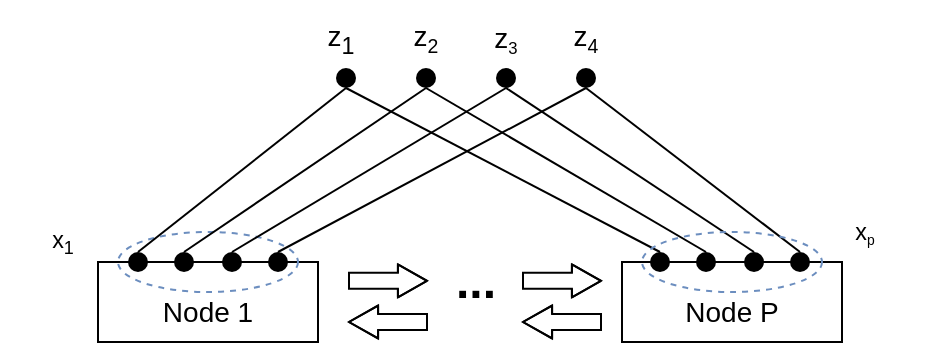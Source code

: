 <mxfile version="20.6.2" type="github"><diagram id="IC9cS1UcrK66ufTz8bY1" name="Page-1"><mxGraphModel dx="886" dy="441" grid="1" gridSize="10" guides="1" tooltips="1" connect="1" arrows="1" fold="1" page="1" pageScale="1" pageWidth="827" pageHeight="1169" math="0" shadow="0"><root><mxCell id="0"/><mxCell id="1" parent="0"/><mxCell id="3HWLPhLwLd42-ci-Btue-1" value="" style="rounded=0;whiteSpace=wrap;html=1;" parent="1" vertex="1"><mxGeometry x="161" y="420" width="110" height="40" as="geometry"/></mxCell><mxCell id="3HWLPhLwLd42-ci-Btue-45" style="edgeStyle=none;rounded=0;orthogonalLoop=1;jettySize=auto;html=1;exitX=0.5;exitY=1;exitDx=0;exitDy=0;fontSize=14;endArrow=none;endFill=0;entryX=0.5;entryY=0;entryDx=0;entryDy=0;" parent="1" source="3HWLPhLwLd42-ci-Btue-6" edge="1" target="dDGIGkVW771tPzU_ZGE0-1"><mxGeometry relative="1" as="geometry"><mxPoint x="335" y="420" as="targetPoint"/></mxGeometry></mxCell><mxCell id="3HWLPhLwLd42-ci-Btue-6" value="" style="shape=ellipse;fillColor=#000000;strokeColor=none;html=1;sketch=0;" parent="1" vertex="1"><mxGeometry x="280" y="323" width="10" height="10" as="geometry"/></mxCell><mxCell id="3HWLPhLwLd42-ci-Btue-11" value="" style="shape=ellipse;fillColor=#000000;strokeColor=none;html=1;sketch=0;" parent="1" vertex="1"><mxGeometry x="320" y="323" width="10" height="10" as="geometry"/></mxCell><mxCell id="3HWLPhLwLd42-ci-Btue-46" style="edgeStyle=none;rounded=0;orthogonalLoop=1;jettySize=auto;html=1;entryX=0.5;entryY=0;entryDx=0;entryDy=0;fontSize=14;endArrow=none;endFill=0;exitX=0.5;exitY=1;exitDx=0;exitDy=0;" parent="1" target="dDGIGkVW771tPzU_ZGE0-3" edge="1" source="3HWLPhLwLd42-ci-Btue-12"><mxGeometry relative="1" as="geometry"><mxPoint x="350" y="330" as="sourcePoint"/></mxGeometry></mxCell><mxCell id="3HWLPhLwLd42-ci-Btue-12" value="" style="shape=ellipse;fillColor=#000000;strokeColor=none;html=1;sketch=0;" parent="1" vertex="1"><mxGeometry x="360" y="323" width="10" height="10" as="geometry"/></mxCell><mxCell id="3HWLPhLwLd42-ci-Btue-13" value="" style="shape=ellipse;fillColor=#000000;strokeColor=none;html=1;sketch=0;" parent="1" vertex="1"><mxGeometry x="400" y="323" width="10" height="10" as="geometry"/></mxCell><mxCell id="3HWLPhLwLd42-ci-Btue-16" value="&lt;font style=&quot;font-size: 14px;&quot;&gt;z&lt;sub style=&quot;&quot;&gt;1&lt;/sub&gt;&lt;/font&gt;" style="text;html=1;strokeColor=none;fillColor=none;align=center;verticalAlign=middle;whiteSpace=wrap;rounded=0;shadow=1;" parent="1" vertex="1"><mxGeometry x="255" y="293" width="55" height="30" as="geometry"/></mxCell><mxCell id="3HWLPhLwLd42-ci-Btue-20" value="&lt;font style=&quot;font-size: 14px;&quot;&gt;z&lt;/font&gt;&lt;font style=&quot;font-size: 11.667px;&quot;&gt;&lt;sub&gt;2&lt;/sub&gt;&lt;/font&gt;" style="text;html=1;strokeColor=none;fillColor=none;align=center;verticalAlign=middle;whiteSpace=wrap;rounded=0;shadow=1;" parent="1" vertex="1"><mxGeometry x="295" y="293" width="60" height="30" as="geometry"/></mxCell><mxCell id="3HWLPhLwLd42-ci-Btue-21" value="&lt;font style=&quot;font-size: 14px;&quot;&gt;z&lt;/font&gt;&lt;font size=&quot;1&quot; style=&quot;&quot;&gt;&lt;sub&gt;3&lt;/sub&gt;&lt;/font&gt;" style="text;html=1;strokeColor=none;fillColor=none;align=center;verticalAlign=middle;whiteSpace=wrap;rounded=0;shadow=1;" parent="1" vertex="1"><mxGeometry x="340" y="293" width="50" height="30" as="geometry"/></mxCell><mxCell id="3HWLPhLwLd42-ci-Btue-22" value="&lt;font style=&quot;font-size: 14px;&quot;&gt;z&lt;/font&gt;&lt;font style=&quot;font-size: 11.667px;&quot;&gt;&lt;sub&gt;4&lt;/sub&gt;&lt;/font&gt;" style="text;html=1;strokeColor=none;fillColor=none;align=center;verticalAlign=middle;whiteSpace=wrap;rounded=0;shadow=1;" parent="1" vertex="1"><mxGeometry x="375" y="293" width="60" height="30" as="geometry"/></mxCell><mxCell id="3HWLPhLwLd42-ci-Btue-26" value="" style="rounded=0;whiteSpace=wrap;html=1;" parent="1" vertex="1"><mxGeometry x="423" y="420" width="110" height="40" as="geometry"/></mxCell><mxCell id="3HWLPhLwLd42-ci-Btue-31" value="&lt;span style=&quot;font-size: 14px;&quot;&gt;Node 1&lt;/span&gt;" style="text;html=1;strokeColor=none;fillColor=none;align=center;verticalAlign=middle;whiteSpace=wrap;rounded=0;shadow=1;" parent="1" vertex="1"><mxGeometry x="186" y="430" width="60" height="30" as="geometry"/></mxCell><mxCell id="3HWLPhLwLd42-ci-Btue-33" value="&lt;span style=&quot;font-size: 14px;&quot;&gt;Node P&lt;/span&gt;" style="text;html=1;strokeColor=none;fillColor=none;align=center;verticalAlign=middle;whiteSpace=wrap;rounded=0;shadow=1;" parent="1" vertex="1"><mxGeometry x="448" y="430" width="60" height="30" as="geometry"/></mxCell><mxCell id="3HWLPhLwLd42-ci-Btue-38" value="" style="shape=ellipse;fillColor=#000000;strokeColor=none;html=1;sketch=0;" parent="1" vertex="1"><mxGeometry x="176" y="415" width="10" height="10" as="geometry"/></mxCell><mxCell id="3HWLPhLwLd42-ci-Btue-39" value="" style="shape=ellipse;fillColor=#000000;strokeColor=none;html=1;sketch=0;" parent="1" vertex="1"><mxGeometry x="199" y="415" width="10" height="10" as="geometry"/></mxCell><mxCell id="3HWLPhLwLd42-ci-Btue-47" style="edgeStyle=none;rounded=0;orthogonalLoop=1;jettySize=auto;html=1;exitX=0.5;exitY=0;exitDx=0;exitDy=0;entryX=0.5;entryY=1;entryDx=0;entryDy=0;fontSize=14;endArrow=none;endFill=0;" parent="1" source="dDGIGkVW771tPzU_ZGE0-4" target="3HWLPhLwLd42-ci-Btue-13" edge="1"><mxGeometry relative="1" as="geometry"/></mxCell><mxCell id="3HWLPhLwLd42-ci-Btue-40" value="" style="shape=ellipse;fillColor=#000000;strokeColor=none;html=1;sketch=0;" parent="1" vertex="1"><mxGeometry x="223" y="415" width="10" height="10" as="geometry"/></mxCell><mxCell id="3HWLPhLwLd42-ci-Btue-41" value="" style="shape=ellipse;fillColor=#000000;strokeColor=none;html=1;sketch=0;" parent="1" vertex="1"><mxGeometry x="246" y="415" width="10" height="10" as="geometry"/></mxCell><mxCell id="3HWLPhLwLd42-ci-Btue-54" value="" style="ellipse;whiteSpace=wrap;html=1;shadow=0;dashed=1;fontSize=14;fillColor=none;strokeColor=#6c8ebf;" parent="1" vertex="1"><mxGeometry x="171" y="405" width="90" height="30" as="geometry"/></mxCell><mxCell id="3HWLPhLwLd42-ci-Btue-58" value="" style="ellipse;whiteSpace=wrap;html=1;shadow=0;dashed=1;fontSize=14;fillColor=none;strokeColor=#6c8ebf;" parent="1" vertex="1"><mxGeometry x="433" y="405" width="90" height="30" as="geometry"/></mxCell><mxCell id="3HWLPhLwLd42-ci-Btue-62" value="&lt;span style=&quot;font-size: 11.667px;&quot;&gt;x&lt;/span&gt;&lt;sub style=&quot;&quot;&gt;&lt;font style=&quot;font-size: 9px;&quot;&gt;1&lt;/font&gt;&lt;/sub&gt;" style="text;html=1;strokeColor=none;fillColor=none;align=center;verticalAlign=middle;whiteSpace=wrap;rounded=0;shadow=1;" parent="1" vertex="1"><mxGeometry x="116" y="395" width="55" height="30" as="geometry"/></mxCell><mxCell id="3HWLPhLwLd42-ci-Btue-64" value="&lt;span style=&quot;font-size: 11.667px;&quot;&gt;x&lt;/span&gt;&lt;span style=&quot;font-size: 8.333px;&quot;&gt;&lt;sub&gt;p&lt;/sub&gt;&lt;/span&gt;" style="text;html=1;strokeColor=none;fillColor=none;align=center;verticalAlign=middle;whiteSpace=wrap;rounded=0;shadow=1;" parent="1" vertex="1"><mxGeometry x="517" y="390" width="55" height="30" as="geometry"/></mxCell><mxCell id="dDGIGkVW771tPzU_ZGE0-1" value="" style="shape=ellipse;fillColor=#000000;strokeColor=none;html=1;sketch=0;" vertex="1" parent="1"><mxGeometry x="437" y="415" width="10" height="10" as="geometry"/></mxCell><mxCell id="dDGIGkVW771tPzU_ZGE0-2" value="" style="shape=ellipse;fillColor=#000000;strokeColor=none;html=1;sketch=0;" vertex="1" parent="1"><mxGeometry x="460" y="415" width="10" height="10" as="geometry"/></mxCell><mxCell id="dDGIGkVW771tPzU_ZGE0-3" value="" style="shape=ellipse;fillColor=#000000;strokeColor=none;html=1;sketch=0;" vertex="1" parent="1"><mxGeometry x="484" y="415" width="10" height="10" as="geometry"/></mxCell><mxCell id="dDGIGkVW771tPzU_ZGE0-4" value="" style="shape=ellipse;fillColor=#000000;strokeColor=none;html=1;sketch=0;" vertex="1" parent="1"><mxGeometry x="507" y="415" width="10" height="10" as="geometry"/></mxCell><mxCell id="dDGIGkVW771tPzU_ZGE0-7" style="edgeStyle=none;rounded=0;orthogonalLoop=1;jettySize=auto;html=1;entryX=0.5;entryY=0;entryDx=0;entryDy=0;fontSize=14;endArrow=none;endFill=0;exitX=0.5;exitY=1;exitDx=0;exitDy=0;" edge="1" parent="1" source="3HWLPhLwLd42-ci-Btue-11" target="dDGIGkVW771tPzU_ZGE0-2"><mxGeometry relative="1" as="geometry"><mxPoint x="305" y="325" as="sourcePoint"/><mxPoint x="531" y="425" as="targetPoint"/></mxGeometry></mxCell><mxCell id="dDGIGkVW771tPzU_ZGE0-21" style="edgeStyle=none;rounded=0;orthogonalLoop=1;jettySize=auto;html=1;exitX=0.5;exitY=1;exitDx=0;exitDy=0;fontSize=14;endArrow=none;endFill=0;entryX=0.5;entryY=0;entryDx=0;entryDy=0;" edge="1" parent="1" source="3HWLPhLwLd42-ci-Btue-6" target="3HWLPhLwLd42-ci-Btue-38"><mxGeometry relative="1" as="geometry"><mxPoint x="484" y="425" as="targetPoint"/><mxPoint x="295" y="343" as="sourcePoint"/></mxGeometry></mxCell><mxCell id="dDGIGkVW771tPzU_ZGE0-22" style="edgeStyle=none;rounded=0;orthogonalLoop=1;jettySize=auto;html=1;entryX=0.5;entryY=0;entryDx=0;entryDy=0;fontSize=14;endArrow=none;endFill=0;exitX=0.5;exitY=1;exitDx=0;exitDy=0;" edge="1" parent="1" source="3HWLPhLwLd42-ci-Btue-11" target="3HWLPhLwLd42-ci-Btue-39"><mxGeometry relative="1" as="geometry"><mxPoint x="335" y="343" as="sourcePoint"/><mxPoint x="507" y="425" as="targetPoint"/></mxGeometry></mxCell><mxCell id="dDGIGkVW771tPzU_ZGE0-23" style="edgeStyle=none;rounded=0;orthogonalLoop=1;jettySize=auto;html=1;entryX=0.5;entryY=0;entryDx=0;entryDy=0;fontSize=14;endArrow=none;endFill=0;exitX=0.5;exitY=1;exitDx=0;exitDy=0;" edge="1" parent="1" source="3HWLPhLwLd42-ci-Btue-12" target="3HWLPhLwLd42-ci-Btue-40"><mxGeometry relative="1" as="geometry"><mxPoint x="295" y="378" as="sourcePoint"/><mxPoint x="451" y="460" as="targetPoint"/></mxGeometry></mxCell><mxCell id="dDGIGkVW771tPzU_ZGE0-24" style="edgeStyle=none;rounded=0;orthogonalLoop=1;jettySize=auto;html=1;exitX=0.5;exitY=0;exitDx=0;exitDy=0;entryX=0.5;entryY=1;entryDx=0;entryDy=0;fontSize=14;endArrow=none;endFill=0;" edge="1" parent="1" source="3HWLPhLwLd42-ci-Btue-41" target="3HWLPhLwLd42-ci-Btue-13"><mxGeometry relative="1" as="geometry"><mxPoint x="379" y="452" as="sourcePoint"/><mxPoint x="240" y="370" as="targetPoint"/></mxGeometry></mxCell><mxCell id="dDGIGkVW771tPzU_ZGE0-29" value="" style="shape=flexArrow;endArrow=classic;html=1;rounded=0;fontSize=9;width=8;endSize=4.514;endWidth=7.429;" edge="1" parent="1"><mxGeometry width="50" height="50" relative="1" as="geometry"><mxPoint x="286" y="429.43" as="sourcePoint"/><mxPoint x="326" y="429.43" as="targetPoint"/><Array as="points"><mxPoint x="346" y="429.43"/></Array></mxGeometry></mxCell><mxCell id="dDGIGkVW771tPzU_ZGE0-30" value="" style="shape=flexArrow;endArrow=classic;html=1;rounded=0;fontSize=9;width=8;endSize=4.514;endWidth=7.429;" edge="1" parent="1"><mxGeometry width="50" height="50" relative="1" as="geometry"><mxPoint x="326" y="450" as="sourcePoint"/><mxPoint x="286" y="450.0" as="targetPoint"/><Array as="points"><mxPoint x="306" y="450"/></Array></mxGeometry></mxCell><mxCell id="dDGIGkVW771tPzU_ZGE0-31" value="" style="shape=flexArrow;endArrow=classic;html=1;rounded=0;fontSize=9;width=8;endSize=4.514;endWidth=7.429;" edge="1" parent="1"><mxGeometry width="50" height="50" relative="1" as="geometry"><mxPoint x="373" y="429.43" as="sourcePoint"/><mxPoint x="413" y="429.43" as="targetPoint"/><Array as="points"><mxPoint x="433" y="429.43"/></Array></mxGeometry></mxCell><mxCell id="dDGIGkVW771tPzU_ZGE0-32" value="" style="shape=flexArrow;endArrow=classic;html=1;rounded=0;fontSize=9;width=8;endSize=4.514;endWidth=7.429;" edge="1" parent="1"><mxGeometry width="50" height="50" relative="1" as="geometry"><mxPoint x="413" y="450" as="sourcePoint"/><mxPoint x="373" y="450" as="targetPoint"/><Array as="points"><mxPoint x="393" y="450"/></Array></mxGeometry></mxCell><mxCell id="dDGIGkVW771tPzU_ZGE0-33" value="&lt;b&gt;&lt;font style=&quot;font-size: 24px;&quot;&gt;...&lt;/font&gt;&lt;/b&gt;" style="text;html=1;strokeColor=none;fillColor=none;align=center;verticalAlign=middle;whiteSpace=wrap;rounded=0;fontSize=9;" vertex="1" parent="1"><mxGeometry x="320" y="415" width="60" height="30" as="geometry"/></mxCell></root></mxGraphModel></diagram></mxfile>